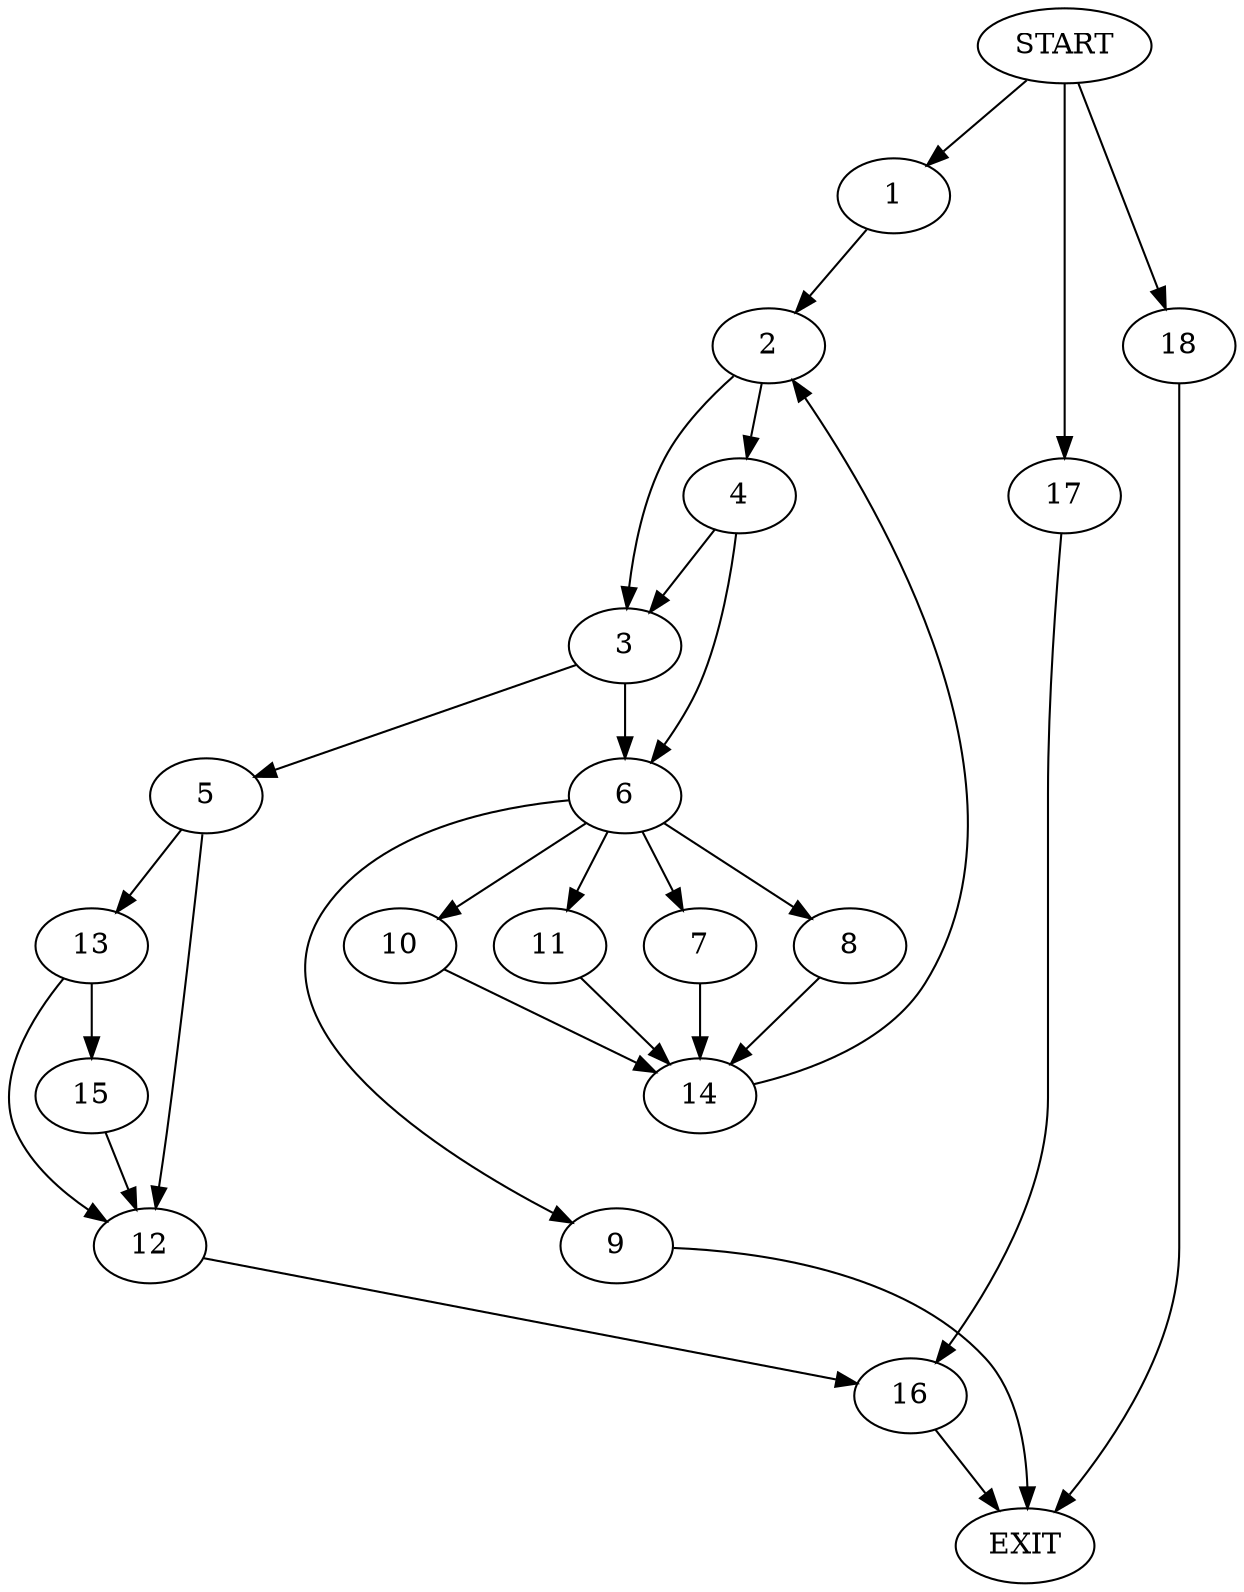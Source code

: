 digraph {
0 [label="START"];
1;
2;
3;
4;
5;
6;
7;
8;
9;
10;
11;
12;
13;
14;
15;
16;
17;
18;
19 [label="EXIT"];
0 -> 1;
1 -> 2;
2 -> 3;
2 -> 4;
3 -> 5;
3 -> 6;
4 -> 3;
4 -> 6;
6 -> 7;
6 -> 8;
6 -> 9;
6 -> 10;
6 -> 11;
5 -> 12;
5 -> 13;
8 -> 14;
10 -> 14;
11 -> 14;
9 -> 19;
7 -> 14;
14 -> 2;
13 -> 12;
13 -> 15;
12 -> 16;
15 -> 12;
16 -> 19;
0 -> 17;
17 -> 16;
0 -> 18;
18 -> 19;
}